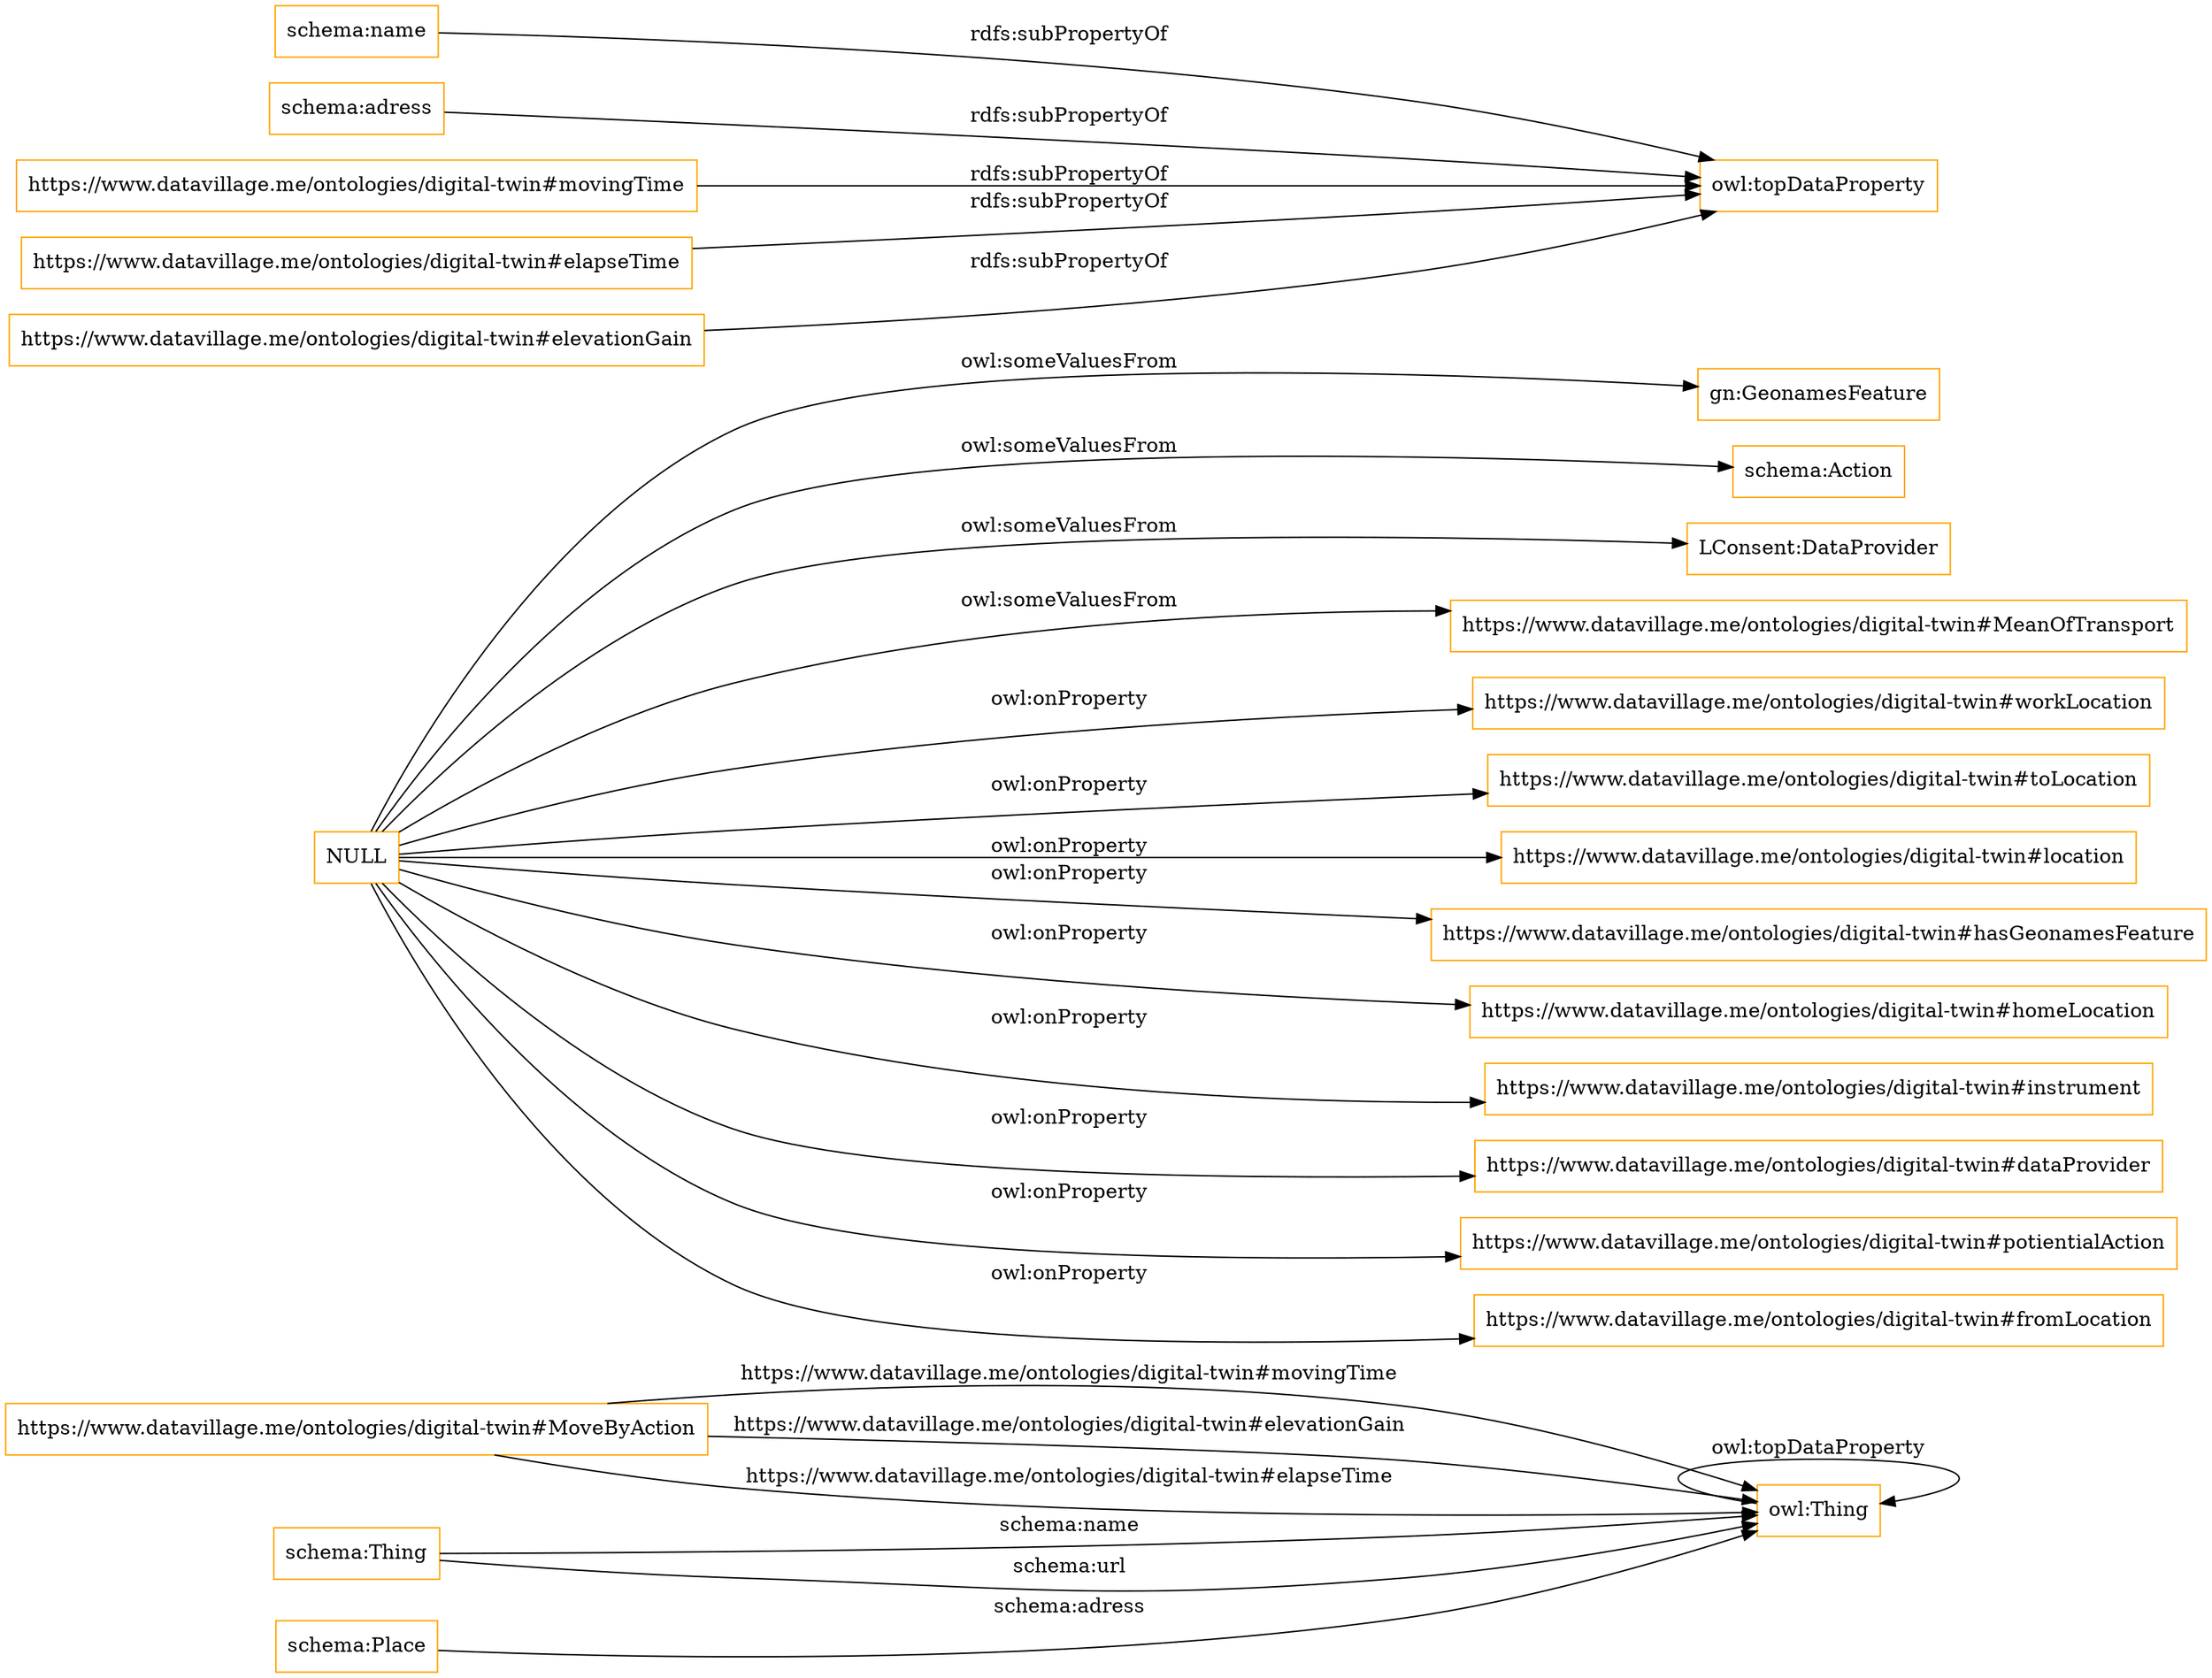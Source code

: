 digraph ar2dtool_diagram { 
rankdir=LR;
size="1501"
node [shape = rectangle, color="orange"]; "https://www.datavillage.me/ontologies/digital-twin#MoveByAction" "gn:GeonamesFeature" "schema:Action" "LConsent:DataProvider" "schema:Thing" "https://www.datavillage.me/ontologies/digital-twin#MeanOfTransport" "schema:Place" ; /*classes style*/
	"schema:name" -> "owl:topDataProperty" [ label = "rdfs:subPropertyOf" ];
	"schema:adress" -> "owl:topDataProperty" [ label = "rdfs:subPropertyOf" ];
	"https://www.datavillage.me/ontologies/digital-twin#movingTime" -> "owl:topDataProperty" [ label = "rdfs:subPropertyOf" ];
	"https://www.datavillage.me/ontologies/digital-twin#elapseTime" -> "owl:topDataProperty" [ label = "rdfs:subPropertyOf" ];
	"https://www.datavillage.me/ontologies/digital-twin#elevationGain" -> "owl:topDataProperty" [ label = "rdfs:subPropertyOf" ];
	"NULL" -> "https://www.datavillage.me/ontologies/digital-twin#workLocation" [ label = "owl:onProperty" ];
	"NULL" -> "https://www.datavillage.me/ontologies/digital-twin#toLocation" [ label = "owl:onProperty" ];
	"NULL" -> "https://www.datavillage.me/ontologies/digital-twin#location" [ label = "owl:onProperty" ];
	"NULL" -> "https://www.datavillage.me/ontologies/digital-twin#hasGeonamesFeature" [ label = "owl:onProperty" ];
	"NULL" -> "gn:GeonamesFeature" [ label = "owl:someValuesFrom" ];
	"NULL" -> "https://www.datavillage.me/ontologies/digital-twin#homeLocation" [ label = "owl:onProperty" ];
	"NULL" -> "https://www.datavillage.me/ontologies/digital-twin#instrument" [ label = "owl:onProperty" ];
	"NULL" -> "https://www.datavillage.me/ontologies/digital-twin#dataProvider" [ label = "owl:onProperty" ];
	"NULL" -> "schema:Action" [ label = "owl:someValuesFrom" ];
	"NULL" -> "https://www.datavillage.me/ontologies/digital-twin#potientialAction" [ label = "owl:onProperty" ];
	"NULL" -> "LConsent:DataProvider" [ label = "owl:someValuesFrom" ];
	"NULL" -> "https://www.datavillage.me/ontologies/digital-twin#MeanOfTransport" [ label = "owl:someValuesFrom" ];
	"NULL" -> "https://www.datavillage.me/ontologies/digital-twin#fromLocation" [ label = "owl:onProperty" ];
	"https://www.datavillage.me/ontologies/digital-twin#MoveByAction" -> "owl:Thing" [ label = "https://www.datavillage.me/ontologies/digital-twin#movingTime" ];
	"schema:Thing" -> "owl:Thing" [ label = "schema:name" ];
	"https://www.datavillage.me/ontologies/digital-twin#MoveByAction" -> "owl:Thing" [ label = "https://www.datavillage.me/ontologies/digital-twin#elevationGain" ];
	"https://www.datavillage.me/ontologies/digital-twin#MoveByAction" -> "owl:Thing" [ label = "https://www.datavillage.me/ontologies/digital-twin#elapseTime" ];
	"owl:Thing" -> "owl:Thing" [ label = "owl:topDataProperty" ];
	"schema:Thing" -> "owl:Thing" [ label = "schema:url" ];
	"schema:Place" -> "owl:Thing" [ label = "schema:adress" ];

}
